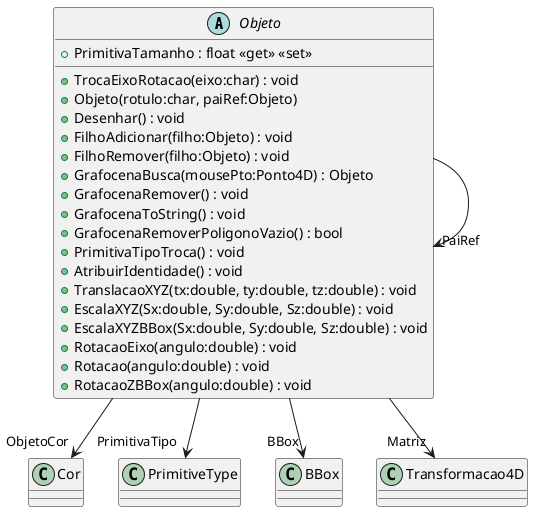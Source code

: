 @startuml Objeto
abstract class Objeto {
    + PrimitivaTamanho : float <<get>> <<set>>
    + TrocaEixoRotacao(eixo:char) : void
    + Objeto(rotulo:char, paiRef:Objeto)
    + Desenhar() : void
    + FilhoAdicionar(filho:Objeto) : void
    + FilhoRemover(filho:Objeto) : void
    + GrafocenaBusca(mousePto:Ponto4D) : Objeto
    + GrafocenaRemover() : void
    + GrafocenaToString() : void
    + GrafocenaRemoverPoligonoVazio() : bool
    + PrimitivaTipoTroca() : void
    + AtribuirIdentidade() : void
    + TranslacaoXYZ(tx:double, ty:double, tz:double) : void
    + EscalaXYZ(Sx:double, Sy:double, Sz:double) : void
    + EscalaXYZBBox(Sx:double, Sy:double, Sz:double) : void
    + RotacaoEixo(angulo:double) : void
    + Rotacao(angulo:double) : void
    + RotacaoZBBox(angulo:double) : void
}
Objeto --> "PaiRef" Objeto
Objeto --> "ObjetoCor" Cor
Objeto --> "PrimitivaTipo" PrimitiveType
Objeto --> "BBox" BBox
Objeto --> "Matriz" Transformacao4D
@enduml

